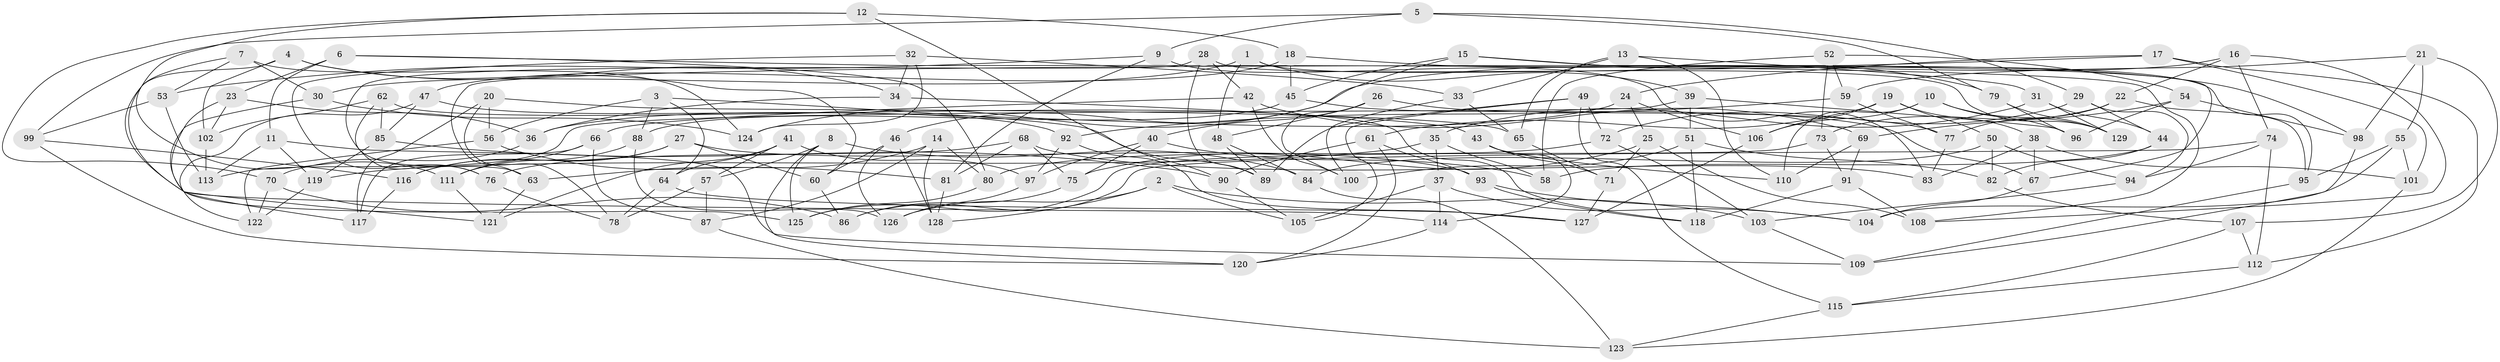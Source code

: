 // Generated by graph-tools (version 1.1) at 2025/50/03/09/25 03:50:46]
// undirected, 129 vertices, 258 edges
graph export_dot {
graph [start="1"]
  node [color=gray90,style=filled];
  1;
  2;
  3;
  4;
  5;
  6;
  7;
  8;
  9;
  10;
  11;
  12;
  13;
  14;
  15;
  16;
  17;
  18;
  19;
  20;
  21;
  22;
  23;
  24;
  25;
  26;
  27;
  28;
  29;
  30;
  31;
  32;
  33;
  34;
  35;
  36;
  37;
  38;
  39;
  40;
  41;
  42;
  43;
  44;
  45;
  46;
  47;
  48;
  49;
  50;
  51;
  52;
  53;
  54;
  55;
  56;
  57;
  58;
  59;
  60;
  61;
  62;
  63;
  64;
  65;
  66;
  67;
  68;
  69;
  70;
  71;
  72;
  73;
  74;
  75;
  76;
  77;
  78;
  79;
  80;
  81;
  82;
  83;
  84;
  85;
  86;
  87;
  88;
  89;
  90;
  91;
  92;
  93;
  94;
  95;
  96;
  97;
  98;
  99;
  100;
  101;
  102;
  103;
  104;
  105;
  106;
  107;
  108;
  109;
  110;
  111;
  112;
  113;
  114;
  115;
  116;
  117;
  118;
  119;
  120;
  121;
  122;
  123;
  124;
  125;
  126;
  127;
  128;
  129;
  1 -- 95;
  1 -- 39;
  1 -- 48;
  1 -- 30;
  2 -- 128;
  2 -- 103;
  2 -- 126;
  2 -- 105;
  3 -- 89;
  3 -- 88;
  3 -- 64;
  3 -- 56;
  4 -- 102;
  4 -- 60;
  4 -- 34;
  4 -- 125;
  5 -- 99;
  5 -- 9;
  5 -- 29;
  5 -- 79;
  6 -- 108;
  6 -- 11;
  6 -- 23;
  6 -- 80;
  7 -- 124;
  7 -- 53;
  7 -- 30;
  7 -- 114;
  8 -- 120;
  8 -- 84;
  8 -- 57;
  8 -- 125;
  9 -- 81;
  9 -- 53;
  9 -- 83;
  10 -- 110;
  10 -- 129;
  10 -- 106;
  10 -- 96;
  11 -- 113;
  11 -- 119;
  11 -- 109;
  12 -- 111;
  12 -- 18;
  12 -- 70;
  12 -- 90;
  13 -- 65;
  13 -- 33;
  13 -- 110;
  13 -- 31;
  14 -- 87;
  14 -- 128;
  14 -- 80;
  14 -- 63;
  15 -- 79;
  15 -- 67;
  15 -- 46;
  15 -- 45;
  16 -- 22;
  16 -- 108;
  16 -- 74;
  16 -- 124;
  17 -- 101;
  17 -- 63;
  17 -- 24;
  17 -- 112;
  18 -- 47;
  18 -- 98;
  18 -- 45;
  19 -- 61;
  19 -- 50;
  19 -- 106;
  19 -- 38;
  20 -- 56;
  20 -- 65;
  20 -- 117;
  20 -- 78;
  21 -- 98;
  21 -- 107;
  21 -- 55;
  21 -- 59;
  22 -- 73;
  22 -- 95;
  22 -- 77;
  23 -- 102;
  23 -- 121;
  23 -- 36;
  24 -- 36;
  24 -- 106;
  24 -- 25;
  25 -- 108;
  25 -- 71;
  25 -- 75;
  26 -- 48;
  26 -- 100;
  26 -- 40;
  26 -- 77;
  27 -- 60;
  27 -- 116;
  27 -- 111;
  27 -- 93;
  28 -- 63;
  28 -- 42;
  28 -- 129;
  28 -- 89;
  29 -- 72;
  29 -- 94;
  29 -- 44;
  30 -- 117;
  30 -- 124;
  31 -- 44;
  31 -- 129;
  31 -- 35;
  32 -- 76;
  32 -- 33;
  32 -- 34;
  32 -- 124;
  33 -- 100;
  33 -- 65;
  34 -- 36;
  34 -- 43;
  35 -- 37;
  35 -- 119;
  35 -- 58;
  36 -- 70;
  37 -- 104;
  37 -- 114;
  37 -- 105;
  38 -- 101;
  38 -- 83;
  38 -- 67;
  39 -- 96;
  39 -- 113;
  39 -- 51;
  40 -- 58;
  40 -- 97;
  40 -- 75;
  41 -- 97;
  41 -- 64;
  41 -- 57;
  41 -- 121;
  42 -- 69;
  42 -- 100;
  42 -- 66;
  43 -- 110;
  43 -- 71;
  43 -- 114;
  44 -- 82;
  44 -- 58;
  45 -- 88;
  45 -- 67;
  46 -- 60;
  46 -- 128;
  46 -- 126;
  47 -- 122;
  47 -- 92;
  47 -- 85;
  48 -- 89;
  48 -- 84;
  49 -- 115;
  49 -- 72;
  49 -- 89;
  49 -- 105;
  50 -- 84;
  50 -- 82;
  50 -- 94;
  51 -- 118;
  51 -- 82;
  51 -- 100;
  52 -- 54;
  52 -- 73;
  52 -- 58;
  52 -- 59;
  53 -- 99;
  53 -- 113;
  54 -- 69;
  54 -- 96;
  54 -- 98;
  55 -- 95;
  55 -- 101;
  55 -- 104;
  56 -- 81;
  56 -- 122;
  57 -- 78;
  57 -- 87;
  59 -- 77;
  59 -- 92;
  60 -- 86;
  61 -- 93;
  61 -- 120;
  61 -- 90;
  62 -- 118;
  62 -- 85;
  62 -- 102;
  62 -- 76;
  63 -- 121;
  64 -- 127;
  64 -- 78;
  65 -- 71;
  66 -- 111;
  66 -- 117;
  66 -- 87;
  67 -- 104;
  68 -- 83;
  68 -- 76;
  68 -- 81;
  68 -- 75;
  69 -- 91;
  69 -- 110;
  70 -- 86;
  70 -- 122;
  71 -- 127;
  72 -- 103;
  72 -- 80;
  73 -- 91;
  73 -- 125;
  74 -- 112;
  74 -- 86;
  74 -- 94;
  75 -- 86;
  76 -- 78;
  77 -- 83;
  79 -- 129;
  79 -- 96;
  80 -- 125;
  81 -- 128;
  82 -- 107;
  84 -- 123;
  85 -- 90;
  85 -- 119;
  87 -- 123;
  88 -- 116;
  88 -- 126;
  90 -- 105;
  91 -- 118;
  91 -- 108;
  92 -- 97;
  92 -- 127;
  93 -- 104;
  93 -- 118;
  94 -- 103;
  95 -- 109;
  97 -- 126;
  98 -- 109;
  99 -- 116;
  99 -- 120;
  101 -- 123;
  102 -- 113;
  103 -- 109;
  106 -- 127;
  107 -- 112;
  107 -- 115;
  111 -- 121;
  112 -- 115;
  114 -- 120;
  115 -- 123;
  116 -- 117;
  119 -- 122;
}
